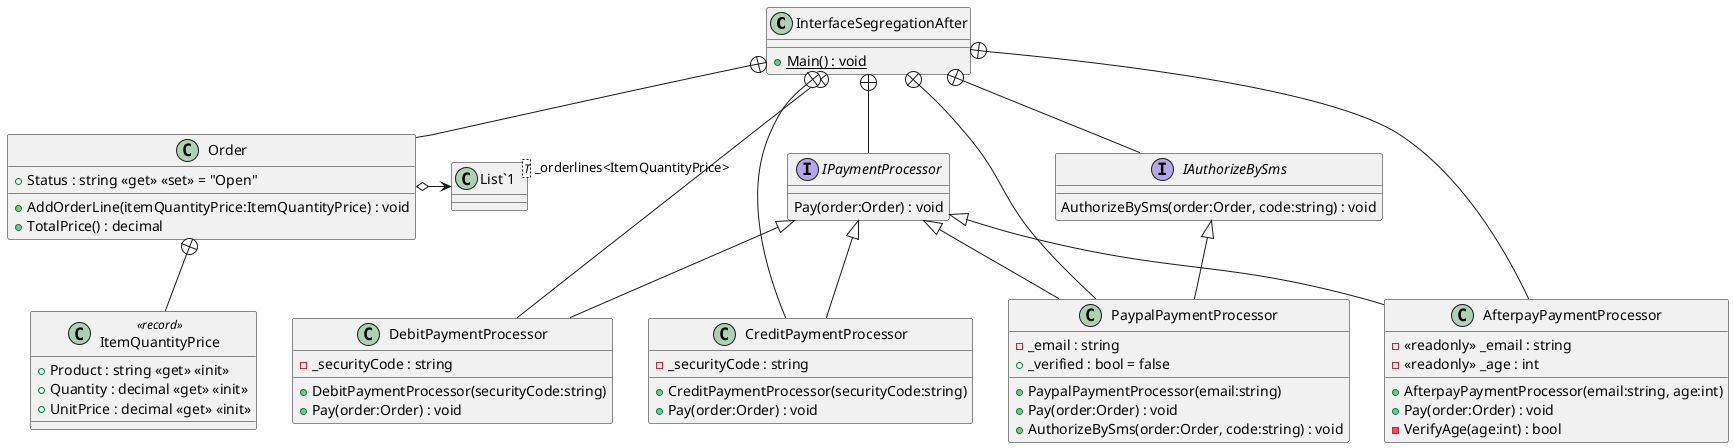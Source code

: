 @startuml
class InterfaceSegregationAfter {
    + {static} Main() : void
}
class Order {
    + Status : string <<get>> <<set>> = "Open"
    + AddOrderLine(itemQuantityPrice:ItemQuantityPrice) : void
    + TotalPrice() : decimal
}
interface IPaymentProcessor {
    Pay(order:Order) : void
}
interface IAuthorizeBySms {
    AuthorizeBySms(order:Order, code:string) : void
}
class DebitPaymentProcessor {
    - _securityCode : string
    + DebitPaymentProcessor(securityCode:string)
    + Pay(order:Order) : void
}
class CreditPaymentProcessor {
    - _securityCode : string
    + CreditPaymentProcessor(securityCode:string)
    + Pay(order:Order) : void
}
class PaypalPaymentProcessor {
    - _email : string
    + _verified : bool = false
    + PaypalPaymentProcessor(email:string)
    + Pay(order:Order) : void
    + AuthorizeBySms(order:Order, code:string) : void
}
class AfterpayPaymentProcessor {
    - <<readonly>> _email : string
    - <<readonly>> _age : int
    + AfterpayPaymentProcessor(email:string, age:int)
    + Pay(order:Order) : void
    - VerifyAge(age:int) : bool
}
class ItemQuantityPrice <<record>> {
    + Product : string <<get>> <<init>>
    + Quantity : decimal <<get>> <<init>>
    + UnitPrice : decimal <<get>> <<init>>
}
class "List`1"<T> {
}
InterfaceSegregationAfter +-- Order
Order o-> "_orderlines<ItemQuantityPrice>" "List`1"
InterfaceSegregationAfter +-- IPaymentProcessor
InterfaceSegregationAfter +-- IAuthorizeBySms
InterfaceSegregationAfter +-- DebitPaymentProcessor
IPaymentProcessor <|-- DebitPaymentProcessor
InterfaceSegregationAfter +-- CreditPaymentProcessor
IPaymentProcessor <|-- CreditPaymentProcessor
InterfaceSegregationAfter +-- PaypalPaymentProcessor
IPaymentProcessor <|-- PaypalPaymentProcessor
IAuthorizeBySms <|-- PaypalPaymentProcessor
InterfaceSegregationAfter +-- AfterpayPaymentProcessor
IPaymentProcessor <|-- AfterpayPaymentProcessor
Order +-- ItemQuantityPrice
@enduml

